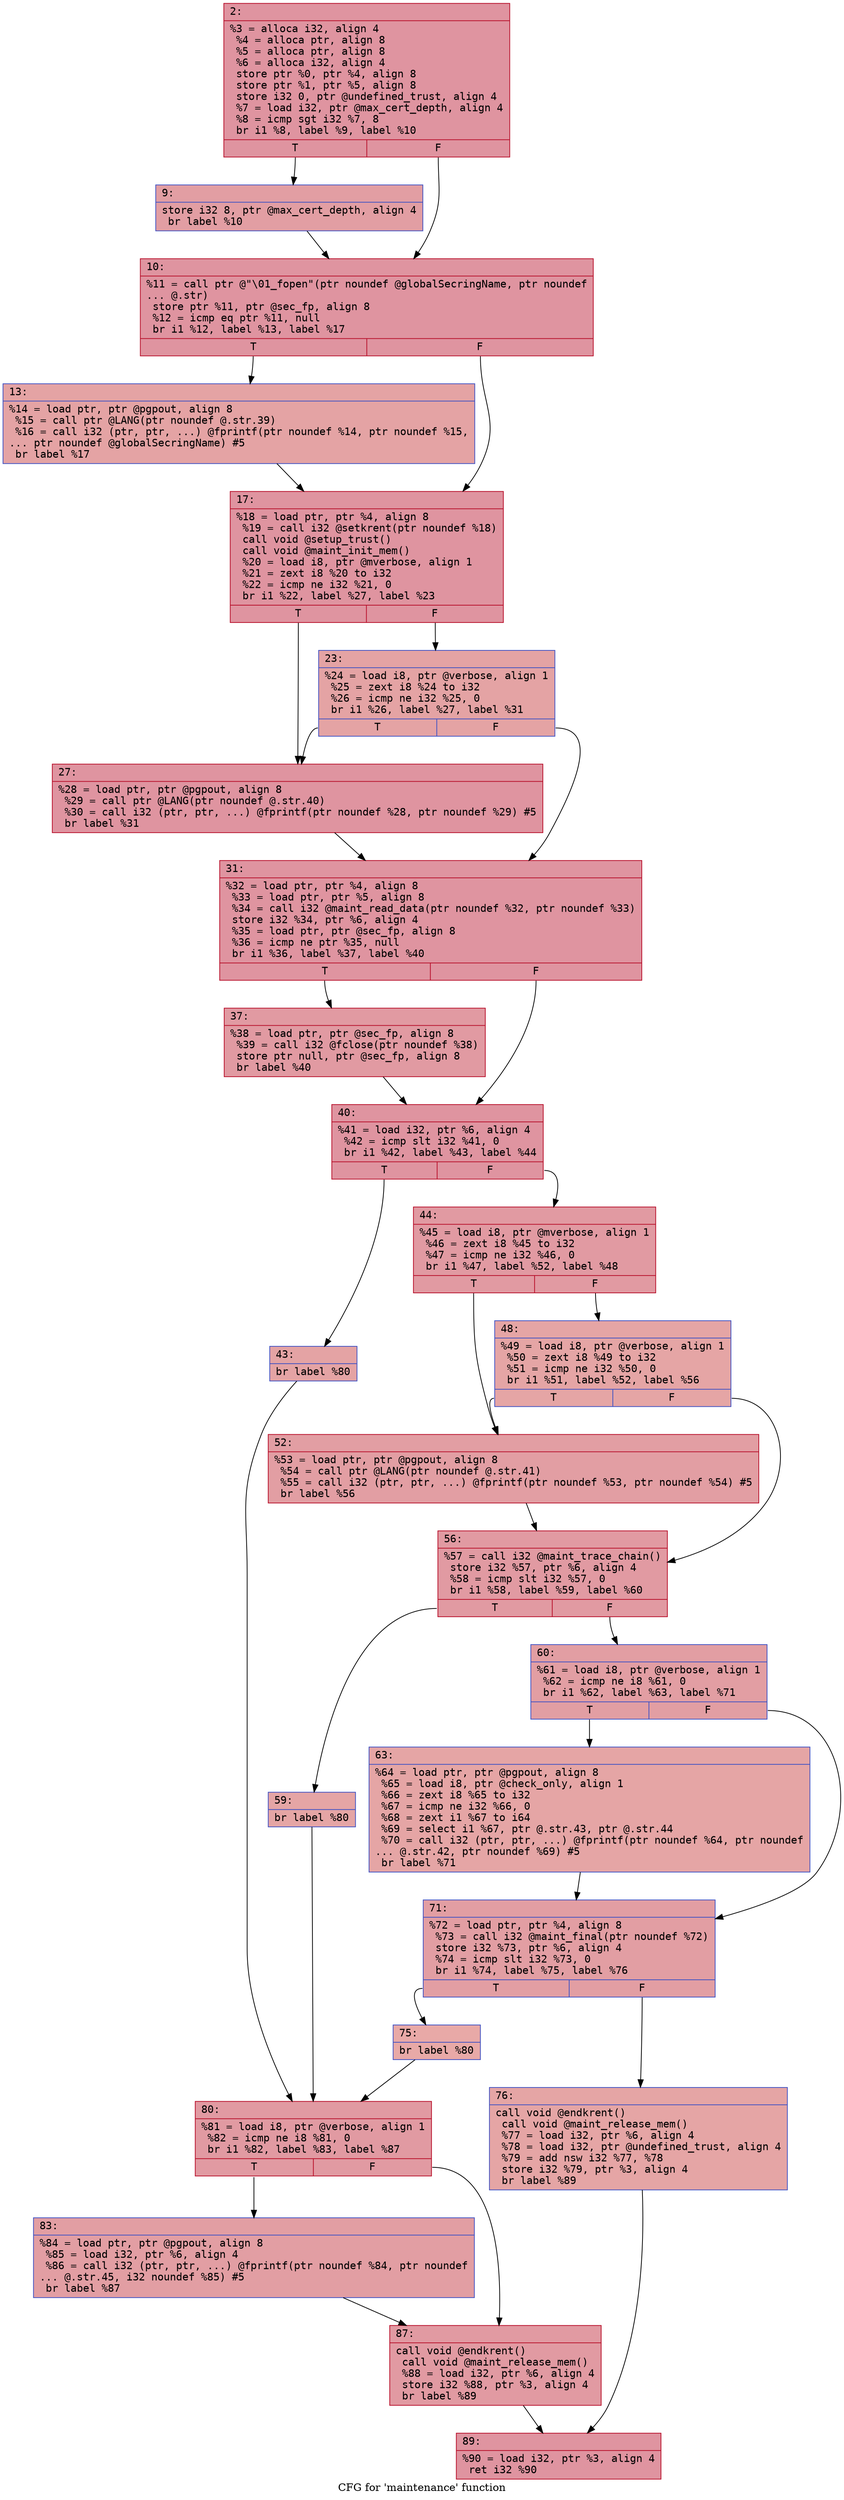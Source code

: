 digraph "CFG for 'maintenance' function" {
	label="CFG for 'maintenance' function";

	Node0x600003b18dc0 [shape=record,color="#b70d28ff", style=filled, fillcolor="#b70d2870" fontname="Courier",label="{2:\l|  %3 = alloca i32, align 4\l  %4 = alloca ptr, align 8\l  %5 = alloca ptr, align 8\l  %6 = alloca i32, align 4\l  store ptr %0, ptr %4, align 8\l  store ptr %1, ptr %5, align 8\l  store i32 0, ptr @undefined_trust, align 4\l  %7 = load i32, ptr @max_cert_depth, align 4\l  %8 = icmp sgt i32 %7, 8\l  br i1 %8, label %9, label %10\l|{<s0>T|<s1>F}}"];
	Node0x600003b18dc0:s0 -> Node0x600003b18e10[tooltip="2 -> 9\nProbability 50.00%" ];
	Node0x600003b18dc0:s1 -> Node0x600003b18e60[tooltip="2 -> 10\nProbability 50.00%" ];
	Node0x600003b18e10 [shape=record,color="#3d50c3ff", style=filled, fillcolor="#be242e70" fontname="Courier",label="{9:\l|  store i32 8, ptr @max_cert_depth, align 4\l  br label %10\l}"];
	Node0x600003b18e10 -> Node0x600003b18e60[tooltip="9 -> 10\nProbability 100.00%" ];
	Node0x600003b18e60 [shape=record,color="#b70d28ff", style=filled, fillcolor="#b70d2870" fontname="Courier",label="{10:\l|  %11 = call ptr @\"\\01_fopen\"(ptr noundef @globalSecringName, ptr noundef\l... @.str)\l  store ptr %11, ptr @sec_fp, align 8\l  %12 = icmp eq ptr %11, null\l  br i1 %12, label %13, label %17\l|{<s0>T|<s1>F}}"];
	Node0x600003b18e60:s0 -> Node0x600003b18eb0[tooltip="10 -> 13\nProbability 37.50%" ];
	Node0x600003b18e60:s1 -> Node0x600003b18f00[tooltip="10 -> 17\nProbability 62.50%" ];
	Node0x600003b18eb0 [shape=record,color="#3d50c3ff", style=filled, fillcolor="#c32e3170" fontname="Courier",label="{13:\l|  %14 = load ptr, ptr @pgpout, align 8\l  %15 = call ptr @LANG(ptr noundef @.str.39)\l  %16 = call i32 (ptr, ptr, ...) @fprintf(ptr noundef %14, ptr noundef %15,\l... ptr noundef @globalSecringName) #5\l  br label %17\l}"];
	Node0x600003b18eb0 -> Node0x600003b18f00[tooltip="13 -> 17\nProbability 100.00%" ];
	Node0x600003b18f00 [shape=record,color="#b70d28ff", style=filled, fillcolor="#b70d2870" fontname="Courier",label="{17:\l|  %18 = load ptr, ptr %4, align 8\l  %19 = call i32 @setkrent(ptr noundef %18)\l  call void @setup_trust()\l  call void @maint_init_mem()\l  %20 = load i8, ptr @mverbose, align 1\l  %21 = zext i8 %20 to i32\l  %22 = icmp ne i32 %21, 0\l  br i1 %22, label %27, label %23\l|{<s0>T|<s1>F}}"];
	Node0x600003b18f00:s0 -> Node0x600003b18fa0[tooltip="17 -> 27\nProbability 62.50%" ];
	Node0x600003b18f00:s1 -> Node0x600003b18f50[tooltip="17 -> 23\nProbability 37.50%" ];
	Node0x600003b18f50 [shape=record,color="#3d50c3ff", style=filled, fillcolor="#c32e3170" fontname="Courier",label="{23:\l|  %24 = load i8, ptr @verbose, align 1\l  %25 = zext i8 %24 to i32\l  %26 = icmp ne i32 %25, 0\l  br i1 %26, label %27, label %31\l|{<s0>T|<s1>F}}"];
	Node0x600003b18f50:s0 -> Node0x600003b18fa0[tooltip="23 -> 27\nProbability 62.50%" ];
	Node0x600003b18f50:s1 -> Node0x600003b18ff0[tooltip="23 -> 31\nProbability 37.50%" ];
	Node0x600003b18fa0 [shape=record,color="#b70d28ff", style=filled, fillcolor="#b70d2870" fontname="Courier",label="{27:\l|  %28 = load ptr, ptr @pgpout, align 8\l  %29 = call ptr @LANG(ptr noundef @.str.40)\l  %30 = call i32 (ptr, ptr, ...) @fprintf(ptr noundef %28, ptr noundef %29) #5\l  br label %31\l}"];
	Node0x600003b18fa0 -> Node0x600003b18ff0[tooltip="27 -> 31\nProbability 100.00%" ];
	Node0x600003b18ff0 [shape=record,color="#b70d28ff", style=filled, fillcolor="#b70d2870" fontname="Courier",label="{31:\l|  %32 = load ptr, ptr %4, align 8\l  %33 = load ptr, ptr %5, align 8\l  %34 = call i32 @maint_read_data(ptr noundef %32, ptr noundef %33)\l  store i32 %34, ptr %6, align 4\l  %35 = load ptr, ptr @sec_fp, align 8\l  %36 = icmp ne ptr %35, null\l  br i1 %36, label %37, label %40\l|{<s0>T|<s1>F}}"];
	Node0x600003b18ff0:s0 -> Node0x600003b19040[tooltip="31 -> 37\nProbability 62.50%" ];
	Node0x600003b18ff0:s1 -> Node0x600003b19090[tooltip="31 -> 40\nProbability 37.50%" ];
	Node0x600003b19040 [shape=record,color="#b70d28ff", style=filled, fillcolor="#bb1b2c70" fontname="Courier",label="{37:\l|  %38 = load ptr, ptr @sec_fp, align 8\l  %39 = call i32 @fclose(ptr noundef %38)\l  store ptr null, ptr @sec_fp, align 8\l  br label %40\l}"];
	Node0x600003b19040 -> Node0x600003b19090[tooltip="37 -> 40\nProbability 100.00%" ];
	Node0x600003b19090 [shape=record,color="#b70d28ff", style=filled, fillcolor="#b70d2870" fontname="Courier",label="{40:\l|  %41 = load i32, ptr %6, align 4\l  %42 = icmp slt i32 %41, 0\l  br i1 %42, label %43, label %44\l|{<s0>T|<s1>F}}"];
	Node0x600003b19090:s0 -> Node0x600003b190e0[tooltip="40 -> 43\nProbability 37.50%" ];
	Node0x600003b19090:s1 -> Node0x600003b19130[tooltip="40 -> 44\nProbability 62.50%" ];
	Node0x600003b190e0 [shape=record,color="#3d50c3ff", style=filled, fillcolor="#c32e3170" fontname="Courier",label="{43:\l|  br label %80\l}"];
	Node0x600003b190e0 -> Node0x600003b19450[tooltip="43 -> 80\nProbability 100.00%" ];
	Node0x600003b19130 [shape=record,color="#b70d28ff", style=filled, fillcolor="#bb1b2c70" fontname="Courier",label="{44:\l|  %45 = load i8, ptr @mverbose, align 1\l  %46 = zext i8 %45 to i32\l  %47 = icmp ne i32 %46, 0\l  br i1 %47, label %52, label %48\l|{<s0>T|<s1>F}}"];
	Node0x600003b19130:s0 -> Node0x600003b191d0[tooltip="44 -> 52\nProbability 62.50%" ];
	Node0x600003b19130:s1 -> Node0x600003b19180[tooltip="44 -> 48\nProbability 37.50%" ];
	Node0x600003b19180 [shape=record,color="#3d50c3ff", style=filled, fillcolor="#c5333470" fontname="Courier",label="{48:\l|  %49 = load i8, ptr @verbose, align 1\l  %50 = zext i8 %49 to i32\l  %51 = icmp ne i32 %50, 0\l  br i1 %51, label %52, label %56\l|{<s0>T|<s1>F}}"];
	Node0x600003b19180:s0 -> Node0x600003b191d0[tooltip="48 -> 52\nProbability 62.50%" ];
	Node0x600003b19180:s1 -> Node0x600003b19220[tooltip="48 -> 56\nProbability 37.50%" ];
	Node0x600003b191d0 [shape=record,color="#b70d28ff", style=filled, fillcolor="#be242e70" fontname="Courier",label="{52:\l|  %53 = load ptr, ptr @pgpout, align 8\l  %54 = call ptr @LANG(ptr noundef @.str.41)\l  %55 = call i32 (ptr, ptr, ...) @fprintf(ptr noundef %53, ptr noundef %54) #5\l  br label %56\l}"];
	Node0x600003b191d0 -> Node0x600003b19220[tooltip="52 -> 56\nProbability 100.00%" ];
	Node0x600003b19220 [shape=record,color="#b70d28ff", style=filled, fillcolor="#bb1b2c70" fontname="Courier",label="{56:\l|  %57 = call i32 @maint_trace_chain()\l  store i32 %57, ptr %6, align 4\l  %58 = icmp slt i32 %57, 0\l  br i1 %58, label %59, label %60\l|{<s0>T|<s1>F}}"];
	Node0x600003b19220:s0 -> Node0x600003b19270[tooltip="56 -> 59\nProbability 37.50%" ];
	Node0x600003b19220:s1 -> Node0x600003b192c0[tooltip="56 -> 60\nProbability 62.50%" ];
	Node0x600003b19270 [shape=record,color="#3d50c3ff", style=filled, fillcolor="#c5333470" fontname="Courier",label="{59:\l|  br label %80\l}"];
	Node0x600003b19270 -> Node0x600003b19450[tooltip="59 -> 80\nProbability 100.00%" ];
	Node0x600003b192c0 [shape=record,color="#3d50c3ff", style=filled, fillcolor="#be242e70" fontname="Courier",label="{60:\l|  %61 = load i8, ptr @verbose, align 1\l  %62 = icmp ne i8 %61, 0\l  br i1 %62, label %63, label %71\l|{<s0>T|<s1>F}}"];
	Node0x600003b192c0:s0 -> Node0x600003b19310[tooltip="60 -> 63\nProbability 62.50%" ];
	Node0x600003b192c0:s1 -> Node0x600003b19360[tooltip="60 -> 71\nProbability 37.50%" ];
	Node0x600003b19310 [shape=record,color="#3d50c3ff", style=filled, fillcolor="#c5333470" fontname="Courier",label="{63:\l|  %64 = load ptr, ptr @pgpout, align 8\l  %65 = load i8, ptr @check_only, align 1\l  %66 = zext i8 %65 to i32\l  %67 = icmp ne i32 %66, 0\l  %68 = zext i1 %67 to i64\l  %69 = select i1 %67, ptr @.str.43, ptr @.str.44\l  %70 = call i32 (ptr, ptr, ...) @fprintf(ptr noundef %64, ptr noundef\l... @.str.42, ptr noundef %69) #5\l  br label %71\l}"];
	Node0x600003b19310 -> Node0x600003b19360[tooltip="63 -> 71\nProbability 100.00%" ];
	Node0x600003b19360 [shape=record,color="#3d50c3ff", style=filled, fillcolor="#be242e70" fontname="Courier",label="{71:\l|  %72 = load ptr, ptr %4, align 8\l  %73 = call i32 @maint_final(ptr noundef %72)\l  store i32 %73, ptr %6, align 4\l  %74 = icmp slt i32 %73, 0\l  br i1 %74, label %75, label %76\l|{<s0>T|<s1>F}}"];
	Node0x600003b19360:s0 -> Node0x600003b193b0[tooltip="71 -> 75\nProbability 37.50%" ];
	Node0x600003b19360:s1 -> Node0x600003b19400[tooltip="71 -> 76\nProbability 62.50%" ];
	Node0x600003b193b0 [shape=record,color="#3d50c3ff", style=filled, fillcolor="#ca3b3770" fontname="Courier",label="{75:\l|  br label %80\l}"];
	Node0x600003b193b0 -> Node0x600003b19450[tooltip="75 -> 80\nProbability 100.00%" ];
	Node0x600003b19400 [shape=record,color="#3d50c3ff", style=filled, fillcolor="#c5333470" fontname="Courier",label="{76:\l|  call void @endkrent()\l  call void @maint_release_mem()\l  %77 = load i32, ptr %6, align 4\l  %78 = load i32, ptr @undefined_trust, align 4\l  %79 = add nsw i32 %77, %78\l  store i32 %79, ptr %3, align 4\l  br label %89\l}"];
	Node0x600003b19400 -> Node0x600003b19540[tooltip="76 -> 89\nProbability 100.00%" ];
	Node0x600003b19450 [shape=record,color="#b70d28ff", style=filled, fillcolor="#bb1b2c70" fontname="Courier",label="{80:\l|  %81 = load i8, ptr @verbose, align 1\l  %82 = icmp ne i8 %81, 0\l  br i1 %82, label %83, label %87\l|{<s0>T|<s1>F}}"];
	Node0x600003b19450:s0 -> Node0x600003b194a0[tooltip="80 -> 83\nProbability 62.50%" ];
	Node0x600003b19450:s1 -> Node0x600003b194f0[tooltip="80 -> 87\nProbability 37.50%" ];
	Node0x600003b194a0 [shape=record,color="#3d50c3ff", style=filled, fillcolor="#be242e70" fontname="Courier",label="{83:\l|  %84 = load ptr, ptr @pgpout, align 8\l  %85 = load i32, ptr %6, align 4\l  %86 = call i32 (ptr, ptr, ...) @fprintf(ptr noundef %84, ptr noundef\l... @.str.45, i32 noundef %85) #5\l  br label %87\l}"];
	Node0x600003b194a0 -> Node0x600003b194f0[tooltip="83 -> 87\nProbability 100.00%" ];
	Node0x600003b194f0 [shape=record,color="#b70d28ff", style=filled, fillcolor="#bb1b2c70" fontname="Courier",label="{87:\l|  call void @endkrent()\l  call void @maint_release_mem()\l  %88 = load i32, ptr %6, align 4\l  store i32 %88, ptr %3, align 4\l  br label %89\l}"];
	Node0x600003b194f0 -> Node0x600003b19540[tooltip="87 -> 89\nProbability 100.00%" ];
	Node0x600003b19540 [shape=record,color="#b70d28ff", style=filled, fillcolor="#b70d2870" fontname="Courier",label="{89:\l|  %90 = load i32, ptr %3, align 4\l  ret i32 %90\l}"];
}
